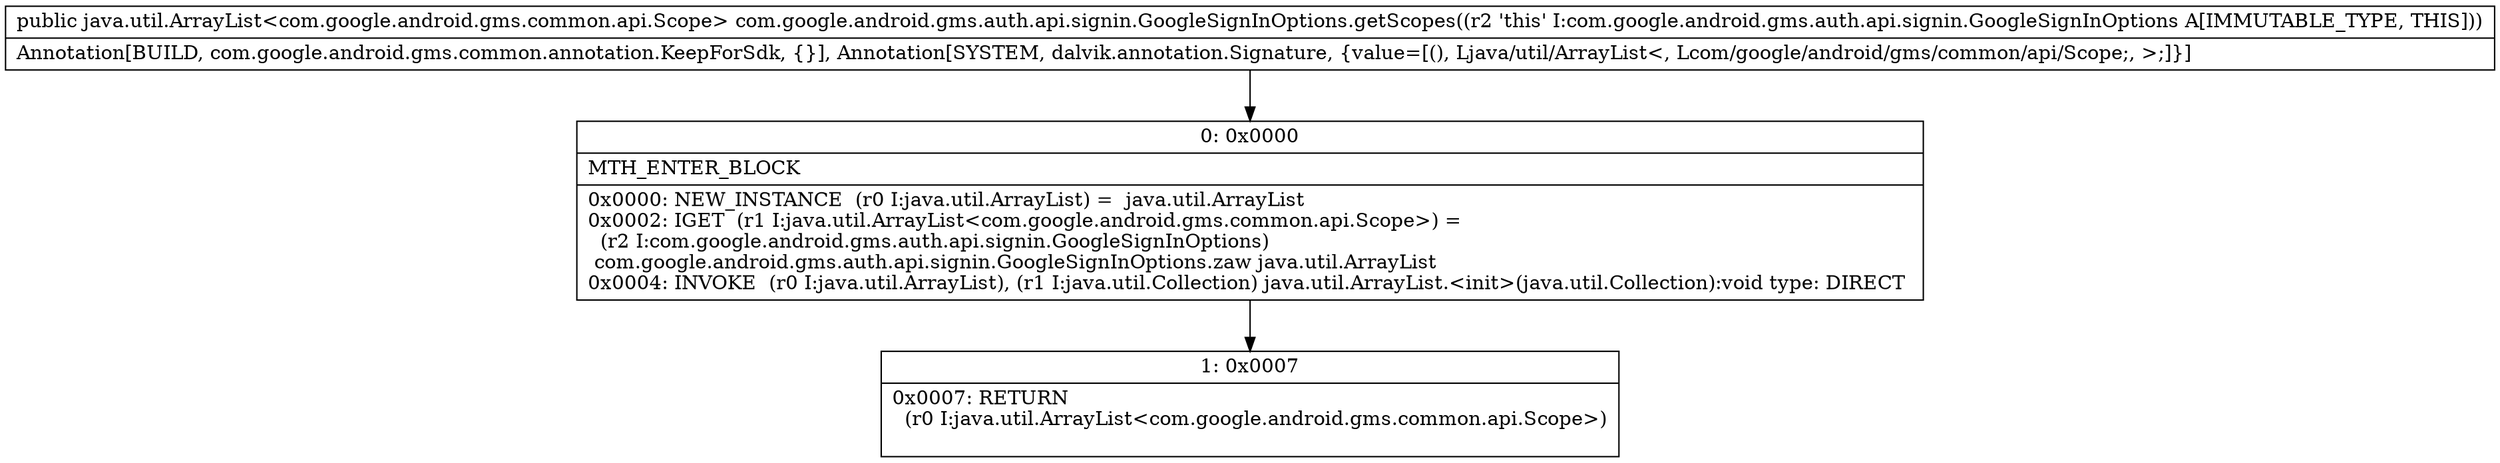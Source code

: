 digraph "CFG forcom.google.android.gms.auth.api.signin.GoogleSignInOptions.getScopes()Ljava\/util\/ArrayList;" {
Node_0 [shape=record,label="{0\:\ 0x0000|MTH_ENTER_BLOCK\l|0x0000: NEW_INSTANCE  (r0 I:java.util.ArrayList) =  java.util.ArrayList \l0x0002: IGET  (r1 I:java.util.ArrayList\<com.google.android.gms.common.api.Scope\>) = \l  (r2 I:com.google.android.gms.auth.api.signin.GoogleSignInOptions)\l com.google.android.gms.auth.api.signin.GoogleSignInOptions.zaw java.util.ArrayList \l0x0004: INVOKE  (r0 I:java.util.ArrayList), (r1 I:java.util.Collection) java.util.ArrayList.\<init\>(java.util.Collection):void type: DIRECT \l}"];
Node_1 [shape=record,label="{1\:\ 0x0007|0x0007: RETURN  \l  (r0 I:java.util.ArrayList\<com.google.android.gms.common.api.Scope\>)\l \l}"];
MethodNode[shape=record,label="{public java.util.ArrayList\<com.google.android.gms.common.api.Scope\> com.google.android.gms.auth.api.signin.GoogleSignInOptions.getScopes((r2 'this' I:com.google.android.gms.auth.api.signin.GoogleSignInOptions A[IMMUTABLE_TYPE, THIS]))  | Annotation[BUILD, com.google.android.gms.common.annotation.KeepForSdk, \{\}], Annotation[SYSTEM, dalvik.annotation.Signature, \{value=[(), Ljava\/util\/ArrayList\<, Lcom\/google\/android\/gms\/common\/api\/Scope;, \>;]\}]\l}"];
MethodNode -> Node_0;
Node_0 -> Node_1;
}

